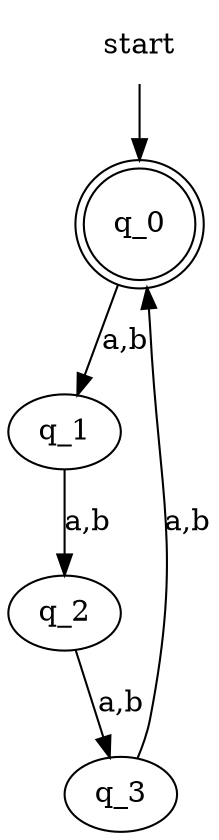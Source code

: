 digraph automaton {
	start [shape=plaintext];
	start -> q_0
	q_0 [shape=doublecircle];
	q_0 -> q_1 [label="a,b"];
	q_1 -> q_2 [label="a,b"];
	q_2 -> q_3 [label="a,b"];
	q_3 -> q_0 [label="a,b"];
}

